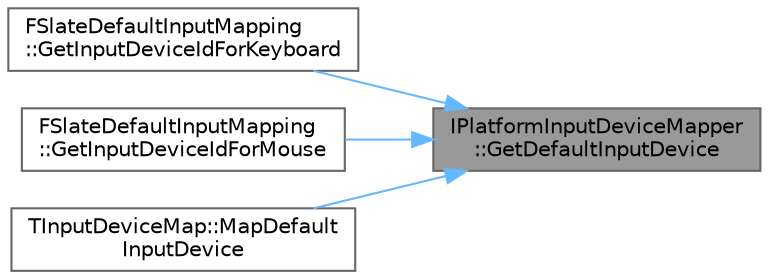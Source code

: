 digraph "IPlatformInputDeviceMapper::GetDefaultInputDevice"
{
 // INTERACTIVE_SVG=YES
 // LATEX_PDF_SIZE
  bgcolor="transparent";
  edge [fontname=Helvetica,fontsize=10,labelfontname=Helvetica,labelfontsize=10];
  node [fontname=Helvetica,fontsize=10,shape=box,height=0.2,width=0.4];
  rankdir="RL";
  Node1 [id="Node000001",label="IPlatformInputDeviceMapper\l::GetDefaultInputDevice",height=0.2,width=0.4,color="gray40", fillcolor="grey60", style="filled", fontcolor="black",tooltip="Returns the default device id used for things like keyboard/mouse input."];
  Node1 -> Node2 [id="edge1_Node000001_Node000002",dir="back",color="steelblue1",style="solid",tooltip=" "];
  Node2 [id="Node000002",label="FSlateDefaultInputMapping\l::GetInputDeviceIdForKeyboard",height=0.2,width=0.4,color="grey40", fillcolor="white", style="filled",URL="$d6/d2c/classFSlateDefaultInputMapping.html#a59320d2a559967e1f5da5d4186701a4b",tooltip=" "];
  Node1 -> Node3 [id="edge2_Node000001_Node000003",dir="back",color="steelblue1",style="solid",tooltip=" "];
  Node3 [id="Node000003",label="FSlateDefaultInputMapping\l::GetInputDeviceIdForMouse",height=0.2,width=0.4,color="grey40", fillcolor="white", style="filled",URL="$d6/d2c/classFSlateDefaultInputMapping.html#a51dce340c6cf7cdfba801653d1066762",tooltip=" "];
  Node1 -> Node4 [id="edge3_Node000001_Node000004",dir="back",color="steelblue1",style="solid",tooltip=" "];
  Node4 [id="Node000004",label="TInputDeviceMap::MapDefault\lInputDevice",height=0.2,width=0.4,color="grey40", fillcolor="white", style="filled",URL="$d8/dd7/classTInputDeviceMap.html#a84f34892ecdff9a6776a78c245397ad2",tooltip="Maps a DeviceKey to the default FInputDeviceId which has the internal value 0."];
}
